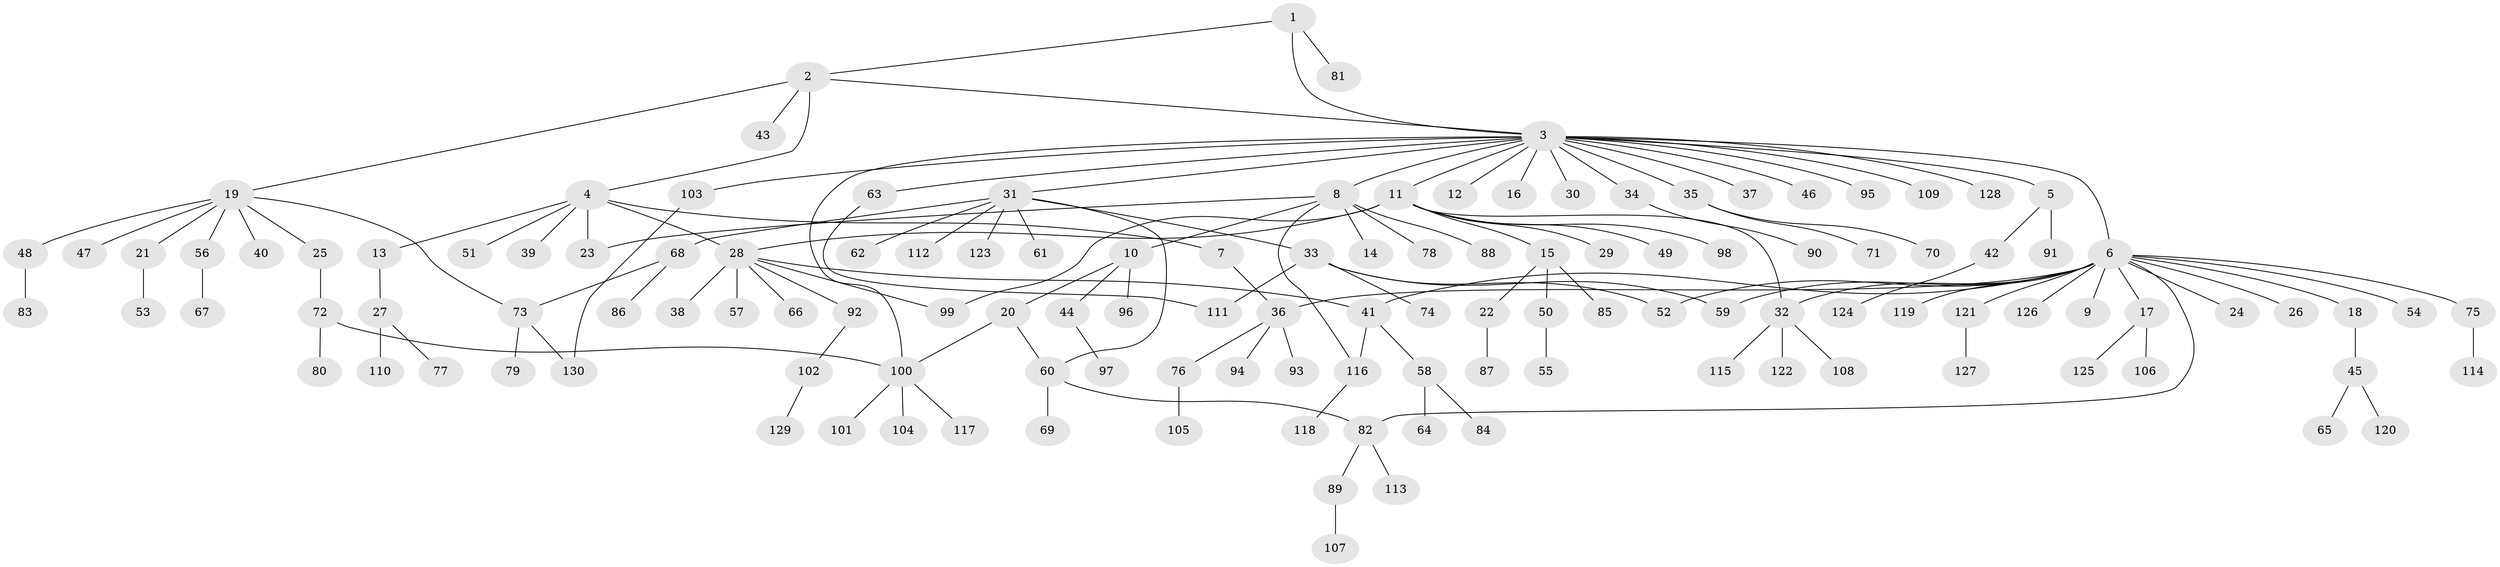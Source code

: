 // coarse degree distribution, {3: 0.046153846153846156, 5: 0.06153846153846154, 16: 0.015384615384615385, 7: 0.03076923076923077, 2: 0.15384615384615385, 12: 0.015384615384615385, 6: 0.015384615384615385, 1: 0.6153846153846154, 9: 0.015384615384615385, 8: 0.015384615384615385, 4: 0.015384615384615385}
// Generated by graph-tools (version 1.1) at 2025/18/03/04/25 18:18:16]
// undirected, 130 vertices, 146 edges
graph export_dot {
graph [start="1"]
  node [color=gray90,style=filled];
  1;
  2;
  3;
  4;
  5;
  6;
  7;
  8;
  9;
  10;
  11;
  12;
  13;
  14;
  15;
  16;
  17;
  18;
  19;
  20;
  21;
  22;
  23;
  24;
  25;
  26;
  27;
  28;
  29;
  30;
  31;
  32;
  33;
  34;
  35;
  36;
  37;
  38;
  39;
  40;
  41;
  42;
  43;
  44;
  45;
  46;
  47;
  48;
  49;
  50;
  51;
  52;
  53;
  54;
  55;
  56;
  57;
  58;
  59;
  60;
  61;
  62;
  63;
  64;
  65;
  66;
  67;
  68;
  69;
  70;
  71;
  72;
  73;
  74;
  75;
  76;
  77;
  78;
  79;
  80;
  81;
  82;
  83;
  84;
  85;
  86;
  87;
  88;
  89;
  90;
  91;
  92;
  93;
  94;
  95;
  96;
  97;
  98;
  99;
  100;
  101;
  102;
  103;
  104;
  105;
  106;
  107;
  108;
  109;
  110;
  111;
  112;
  113;
  114;
  115;
  116;
  117;
  118;
  119;
  120;
  121;
  122;
  123;
  124;
  125;
  126;
  127;
  128;
  129;
  130;
  1 -- 2;
  1 -- 3;
  1 -- 81;
  2 -- 3;
  2 -- 4;
  2 -- 19;
  2 -- 43;
  3 -- 5;
  3 -- 6;
  3 -- 8;
  3 -- 11;
  3 -- 12;
  3 -- 16;
  3 -- 30;
  3 -- 31;
  3 -- 34;
  3 -- 35;
  3 -- 37;
  3 -- 46;
  3 -- 63;
  3 -- 95;
  3 -- 100;
  3 -- 103;
  3 -- 109;
  3 -- 128;
  4 -- 7;
  4 -- 13;
  4 -- 23;
  4 -- 28;
  4 -- 39;
  4 -- 51;
  5 -- 42;
  5 -- 91;
  6 -- 9;
  6 -- 17;
  6 -- 18;
  6 -- 24;
  6 -- 26;
  6 -- 32;
  6 -- 36;
  6 -- 41;
  6 -- 52;
  6 -- 54;
  6 -- 59;
  6 -- 75;
  6 -- 82;
  6 -- 119;
  6 -- 121;
  6 -- 126;
  7 -- 36;
  8 -- 10;
  8 -- 14;
  8 -- 23;
  8 -- 78;
  8 -- 88;
  8 -- 116;
  10 -- 20;
  10 -- 44;
  10 -- 96;
  11 -- 15;
  11 -- 28;
  11 -- 29;
  11 -- 32;
  11 -- 49;
  11 -- 98;
  11 -- 99;
  13 -- 27;
  15 -- 22;
  15 -- 50;
  15 -- 85;
  17 -- 106;
  17 -- 125;
  18 -- 45;
  19 -- 21;
  19 -- 25;
  19 -- 40;
  19 -- 47;
  19 -- 48;
  19 -- 56;
  19 -- 73;
  20 -- 60;
  20 -- 100;
  21 -- 53;
  22 -- 87;
  25 -- 72;
  27 -- 77;
  27 -- 110;
  28 -- 38;
  28 -- 41;
  28 -- 57;
  28 -- 66;
  28 -- 92;
  28 -- 99;
  31 -- 33;
  31 -- 60;
  31 -- 61;
  31 -- 62;
  31 -- 68;
  31 -- 112;
  31 -- 123;
  32 -- 108;
  32 -- 115;
  32 -- 122;
  33 -- 52;
  33 -- 59;
  33 -- 74;
  33 -- 111;
  34 -- 90;
  35 -- 70;
  35 -- 71;
  36 -- 76;
  36 -- 93;
  36 -- 94;
  41 -- 58;
  41 -- 116;
  42 -- 124;
  44 -- 97;
  45 -- 65;
  45 -- 120;
  48 -- 83;
  50 -- 55;
  56 -- 67;
  58 -- 64;
  58 -- 84;
  60 -- 69;
  60 -- 82;
  63 -- 111;
  68 -- 73;
  68 -- 86;
  72 -- 80;
  72 -- 100;
  73 -- 79;
  73 -- 130;
  75 -- 114;
  76 -- 105;
  82 -- 89;
  82 -- 113;
  89 -- 107;
  92 -- 102;
  100 -- 101;
  100 -- 104;
  100 -- 117;
  102 -- 129;
  103 -- 130;
  116 -- 118;
  121 -- 127;
}
